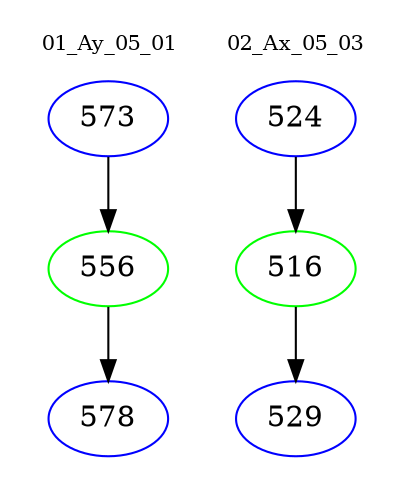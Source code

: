 digraph{
subgraph cluster_0 {
color = white
label = "01_Ay_05_01";
fontsize=10;
T0_573 [label="573", color="blue"]
T0_573 -> T0_556 [color="black"]
T0_556 [label="556", color="green"]
T0_556 -> T0_578 [color="black"]
T0_578 [label="578", color="blue"]
}
subgraph cluster_1 {
color = white
label = "02_Ax_05_03";
fontsize=10;
T1_524 [label="524", color="blue"]
T1_524 -> T1_516 [color="black"]
T1_516 [label="516", color="green"]
T1_516 -> T1_529 [color="black"]
T1_529 [label="529", color="blue"]
}
}
